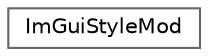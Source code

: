 digraph "Graphical Class Hierarchy"
{
 // LATEX_PDF_SIZE
  bgcolor="transparent";
  edge [fontname=Helvetica,fontsize=10,labelfontname=Helvetica,labelfontsize=10];
  node [fontname=Helvetica,fontsize=10,shape=box,height=0.2,width=0.4];
  rankdir="LR";
  Node0 [id="Node000000",label="ImGuiStyleMod",height=0.2,width=0.4,color="grey40", fillcolor="white", style="filled",URL="$struct_im_gui_style_mod.html",tooltip=" "];
}
